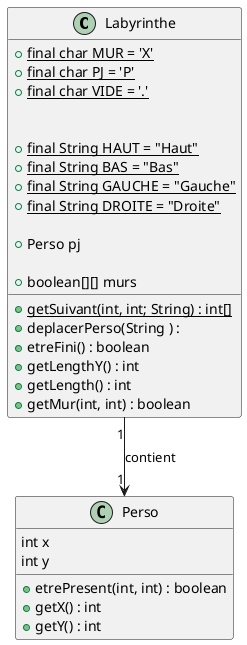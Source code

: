 @startuml

class Labyrinthe{

    + {static} final char MUR = 'X'
    + {static} final char PJ = 'P'
    + {static}final char VIDE = '.'


    + {static} final String HAUT = "Haut"
    + {static}final String BAS = "Bas"
    + {static} final String GAUCHE = "Gauche"
    + {static} final String DROITE = "Droite"

    + Perso pj

    + boolean[][] murs

    + {static} getSuivant(int, int; String) : int[]
    + deplacerPerso(String ) :
    + etreFini() : boolean
    + getLengthY() : int
    + getLength() : int
    + getMur(int, int) : boolean
}

class Perso{
    int x
    int y

    + etrePresent(int, int) : boolean
    + getX() : int
    + getY() : int
}

Labyrinthe "1" --> "1" Perso : contient

@enduml